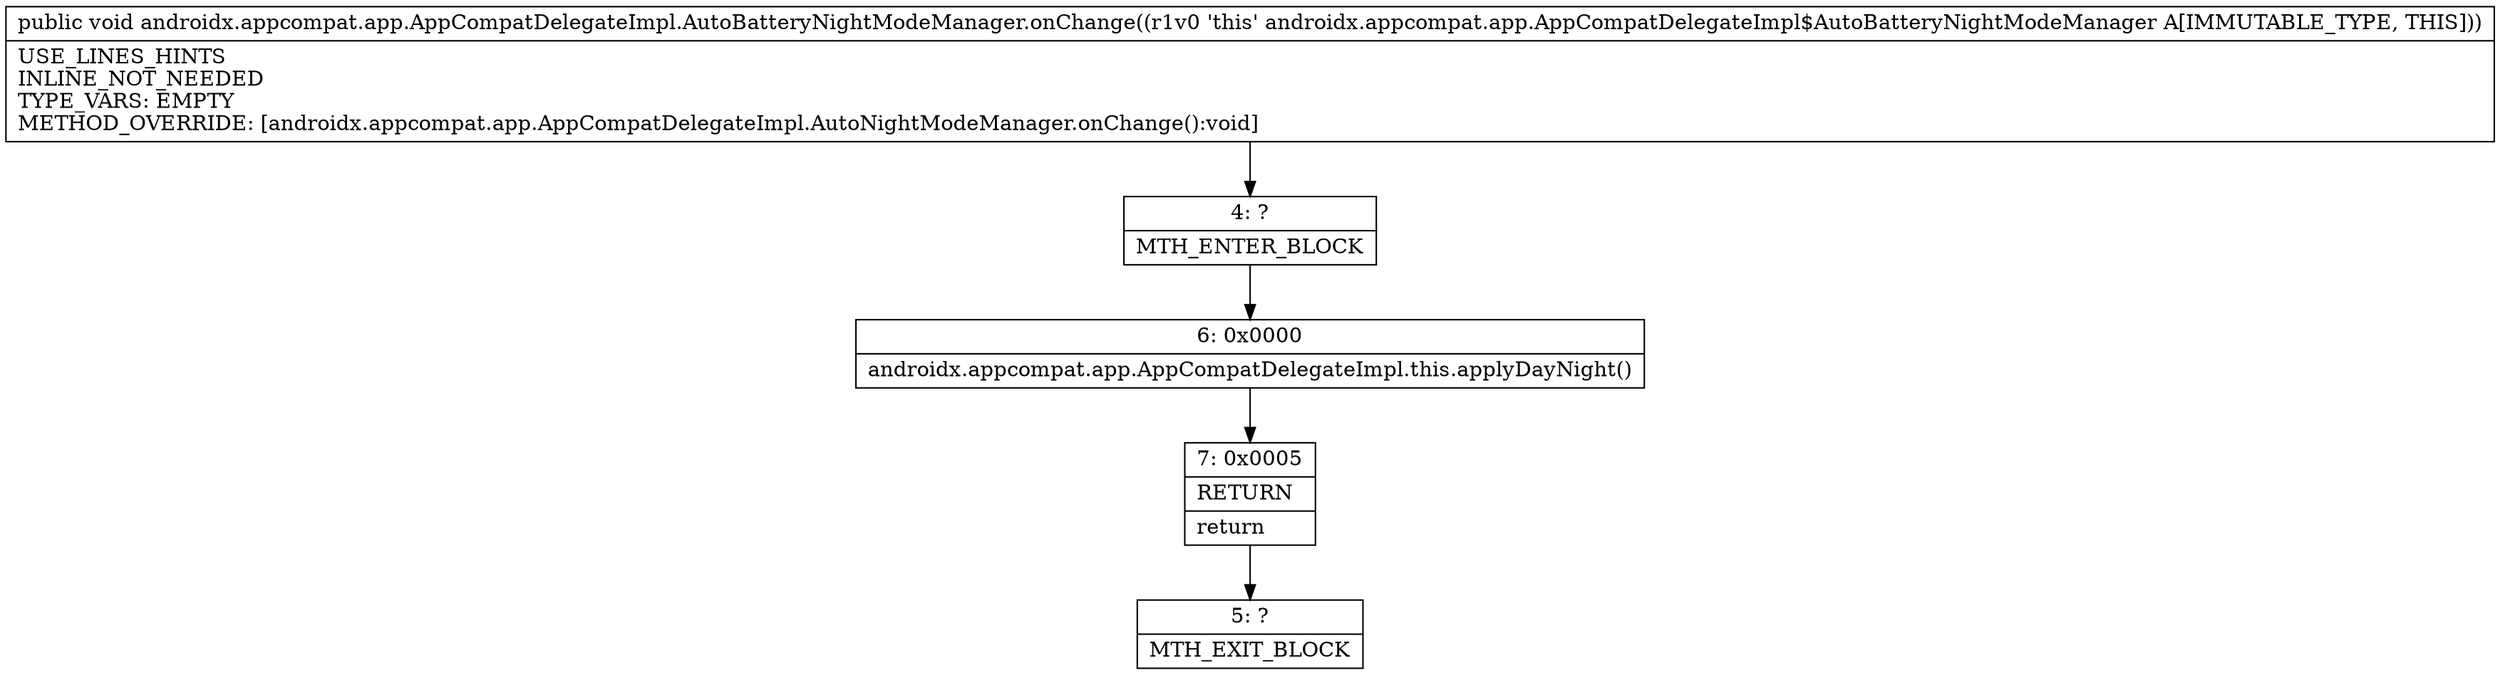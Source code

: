 digraph "CFG forandroidx.appcompat.app.AppCompatDelegateImpl.AutoBatteryNightModeManager.onChange()V" {
Node_4 [shape=record,label="{4\:\ ?|MTH_ENTER_BLOCK\l}"];
Node_6 [shape=record,label="{6\:\ 0x0000|androidx.appcompat.app.AppCompatDelegateImpl.this.applyDayNight()\l}"];
Node_7 [shape=record,label="{7\:\ 0x0005|RETURN\l|return\l}"];
Node_5 [shape=record,label="{5\:\ ?|MTH_EXIT_BLOCK\l}"];
MethodNode[shape=record,label="{public void androidx.appcompat.app.AppCompatDelegateImpl.AutoBatteryNightModeManager.onChange((r1v0 'this' androidx.appcompat.app.AppCompatDelegateImpl$AutoBatteryNightModeManager A[IMMUTABLE_TYPE, THIS]))  | USE_LINES_HINTS\lINLINE_NOT_NEEDED\lTYPE_VARS: EMPTY\lMETHOD_OVERRIDE: [androidx.appcompat.app.AppCompatDelegateImpl.AutoNightModeManager.onChange():void]\l}"];
MethodNode -> Node_4;Node_4 -> Node_6;
Node_6 -> Node_7;
Node_7 -> Node_5;
}

